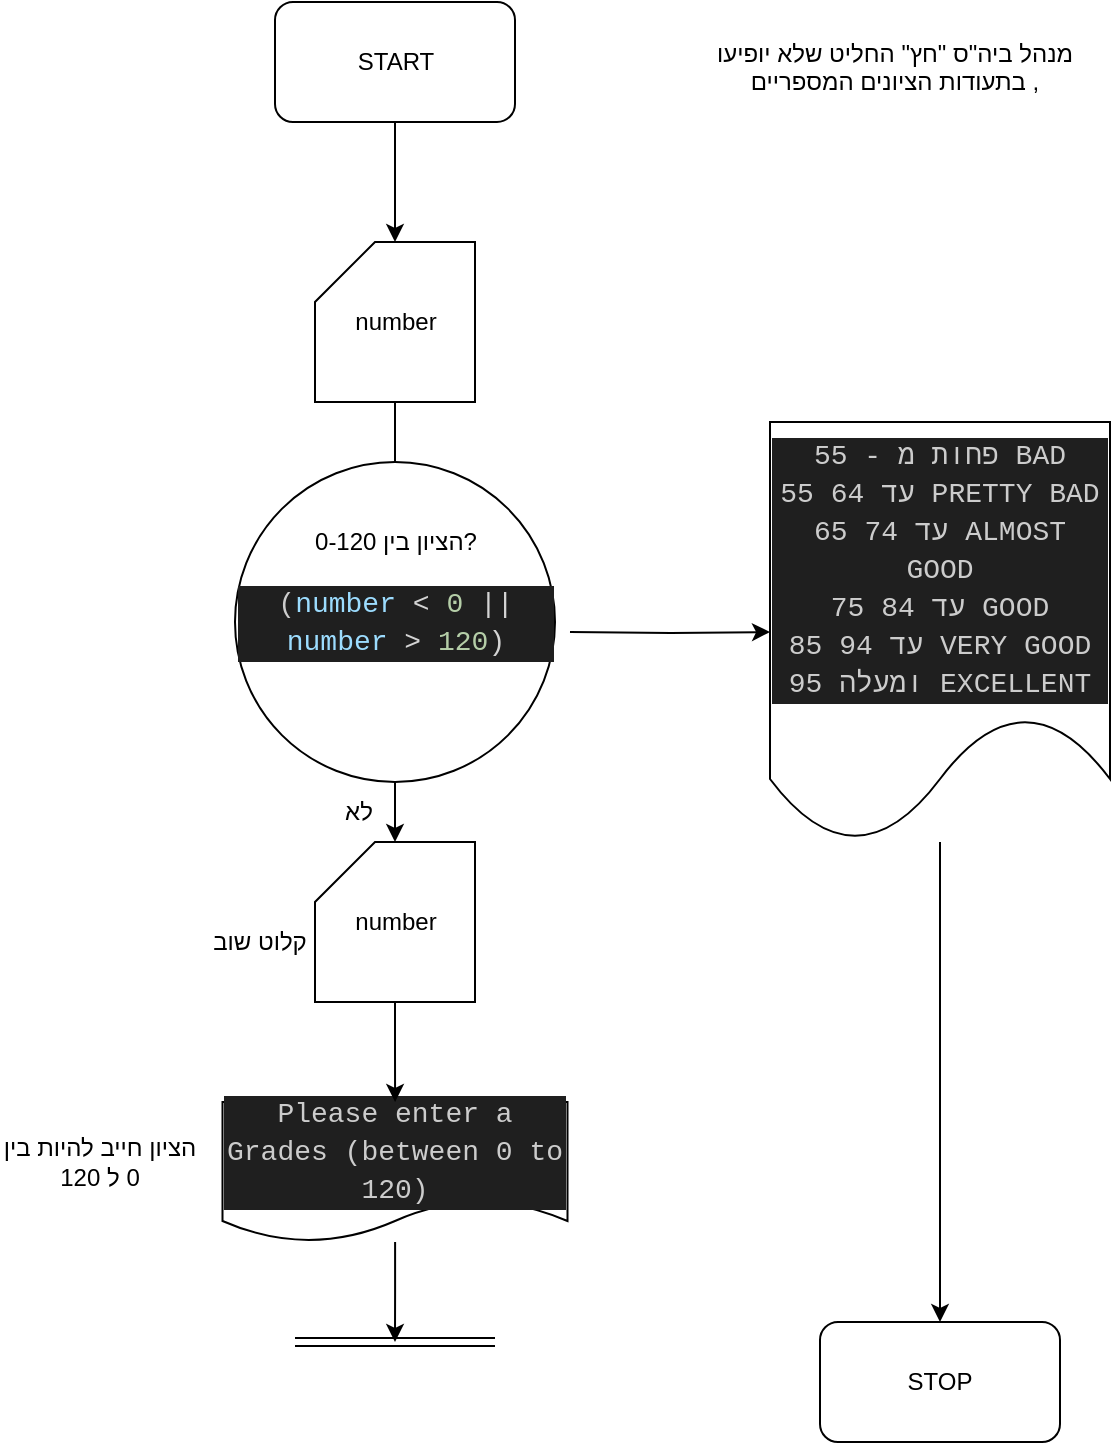 <mxfile version="21.6.5" type="device">
  <diagram name="Page-1" id="BWHNkNiEs-IkO5fIKNXb">
    <mxGraphModel dx="1290" dy="605" grid="1" gridSize="10" guides="1" tooltips="1" connect="1" arrows="1" fold="1" page="1" pageScale="1" pageWidth="850" pageHeight="1100" math="0" shadow="0">
      <root>
        <mxCell id="0" />
        <mxCell id="1" parent="0" />
        <mxCell id="UckIdEW40wDfMgWGuQWz-9" value="" style="edgeStyle=orthogonalEdgeStyle;rounded=0;orthogonalLoop=1;jettySize=auto;html=1;" edge="1" parent="1" source="5qmP-6OTH-ESlq7DOyJe-1" target="NqOy1r5sEnn0rG29aLDs-30">
          <mxGeometry relative="1" as="geometry" />
        </mxCell>
        <mxCell id="5qmP-6OTH-ESlq7DOyJe-1" value="START" style="rounded=1;whiteSpace=wrap;html=1;" parent="1" vertex="1">
          <mxGeometry x="247.5" y="40" width="120" height="60" as="geometry" />
        </mxCell>
        <mxCell id="5qmP-6OTH-ESlq7DOyJe-2" value="STOP" style="rounded=1;whiteSpace=wrap;html=1;" parent="1" vertex="1">
          <mxGeometry x="520" y="700" width="120" height="60" as="geometry" />
        </mxCell>
        <mxCell id="5qmP-6OTH-ESlq7DOyJe-3" value="&lt;div&gt;מנהל ביה&quot;ס &quot;חץ&quot; החליט שלא יופיעו בתעודות הציונים המספריים ,&lt;/div&gt;&lt;div&gt;&lt;br&gt;&lt;/div&gt;" style="text;html=1;strokeColor=none;fillColor=none;align=center;verticalAlign=middle;whiteSpace=wrap;rounded=0;" parent="1" vertex="1">
          <mxGeometry x="450" y="50" width="215" height="60" as="geometry" />
        </mxCell>
        <mxCell id="5qmP-6OTH-ESlq7DOyJe-23" style="edgeStyle=orthogonalEdgeStyle;rounded=0;orthogonalLoop=1;jettySize=auto;html=1;" parent="1" source="5qmP-6OTH-ESlq7DOyJe-22" target="5qmP-6OTH-ESlq7DOyJe-2" edge="1">
          <mxGeometry relative="1" as="geometry" />
        </mxCell>
        <mxCell id="5qmP-6OTH-ESlq7DOyJe-22" value="&lt;div style=&quot;color: rgb(204, 204, 204); background-color: rgb(31, 31, 31); font-family: Consolas, &amp;quot;Courier New&amp;quot;, monospace; font-size: 14px; line-height: 19px;&quot;&gt;&lt;div style=&quot;line-height: 19px;&quot;&gt;&lt;div style=&quot;line-height: 19px;&quot;&gt;&lt;div style=&quot;line-height: 19px;&quot;&gt;&lt;div style=&quot;line-height: 19px;&quot;&gt;פחות מ - 55 BAD&lt;/div&gt;&lt;div style=&quot;line-height: 19px;&quot;&gt;55 עד 64 PRETTY BAD&lt;/div&gt;&lt;div style=&quot;line-height: 19px;&quot;&gt;65 עד 74 ALMOST GOOD&lt;/div&gt;&lt;div style=&quot;line-height: 19px;&quot;&gt;75 עד 84 GOOD&lt;/div&gt;&lt;div style=&quot;line-height: 19px;&quot;&gt;85 עד 94 VERY GOOD&lt;/div&gt;&lt;div style=&quot;line-height: 19px;&quot;&gt;95 ומעלה EXCELLENT&lt;/div&gt;&lt;/div&gt;&lt;/div&gt;&lt;/div&gt;&lt;/div&gt;" style="shape=document;whiteSpace=wrap;html=1;boundedLbl=1;" parent="1" vertex="1">
          <mxGeometry x="495" y="250" width="170" height="210" as="geometry" />
        </mxCell>
        <mxCell id="UckIdEW40wDfMgWGuQWz-8" value="" style="edgeStyle=orthogonalEdgeStyle;rounded=0;orthogonalLoop=1;jettySize=auto;html=1;" edge="1" parent="1" source="NqOy1r5sEnn0rG29aLDs-30">
          <mxGeometry relative="1" as="geometry">
            <mxPoint x="307.5" y="280" as="targetPoint" />
          </mxGeometry>
        </mxCell>
        <mxCell id="NqOy1r5sEnn0rG29aLDs-30" value="number" style="shape=card;whiteSpace=wrap;html=1;" parent="1" vertex="1">
          <mxGeometry x="267.5" y="160" width="80" height="80" as="geometry" />
        </mxCell>
        <mxCell id="UckIdEW40wDfMgWGuQWz-16" value="" style="edgeStyle=orthogonalEdgeStyle;rounded=0;orthogonalLoop=1;jettySize=auto;html=1;" edge="1" parent="1" source="NqOy1r5sEnn0rG29aLDs-31">
          <mxGeometry relative="1" as="geometry">
            <mxPoint x="307.5" y="710" as="targetPoint" />
          </mxGeometry>
        </mxCell>
        <mxCell id="NqOy1r5sEnn0rG29aLDs-31" value="&lt;div style=&quot;color: rgb(204, 204, 204); background-color: rgb(31, 31, 31); font-family: Consolas, &amp;quot;Courier New&amp;quot;, monospace; font-size: 14px; line-height: 19px;&quot;&gt;&lt;div style=&quot;line-height: 19px;&quot;&gt;Please enter a Grades (between 0 to 120)&lt;/div&gt;&lt;/div&gt;" style="shape=document;whiteSpace=wrap;html=1;boundedLbl=1;" parent="1" vertex="1">
          <mxGeometry x="221.25" y="590" width="172.5" height="70" as="geometry" />
        </mxCell>
        <mxCell id="UckIdEW40wDfMgWGuQWz-3" value="" style="edgeStyle=orthogonalEdgeStyle;rounded=0;orthogonalLoop=1;jettySize=auto;html=1;" edge="1" parent="1" target="5qmP-6OTH-ESlq7DOyJe-22">
          <mxGeometry relative="1" as="geometry">
            <mxPoint x="395" y="355" as="sourcePoint" />
          </mxGeometry>
        </mxCell>
        <mxCell id="UckIdEW40wDfMgWGuQWz-12" value="" style="edgeStyle=orthogonalEdgeStyle;rounded=0;orthogonalLoop=1;jettySize=auto;html=1;" edge="1" parent="1" source="UckIdEW40wDfMgWGuQWz-10" target="UckIdEW40wDfMgWGuQWz-11">
          <mxGeometry relative="1" as="geometry" />
        </mxCell>
        <mxCell id="UckIdEW40wDfMgWGuQWz-10" value="&lt;div style=&quot;color: rgb(204, 204, 204); background-color: rgb(31, 31, 31); font-family: Consolas, &amp;quot;Courier New&amp;quot;, monospace; font-size: 14px; line-height: 19px;&quot;&gt;(&lt;span style=&quot;color: #9cdcfe;&quot;&gt;number&lt;/span&gt;&lt;span style=&quot;color: #d4d4d4;&quot;&gt; &amp;lt; &lt;/span&gt;&lt;span style=&quot;color: #b5cea8;&quot;&gt;0&lt;/span&gt;&lt;span style=&quot;color: #d4d4d4;&quot;&gt; || &lt;/span&gt;&lt;span style=&quot;color: #9cdcfe;&quot;&gt;number&lt;/span&gt;&lt;span style=&quot;color: #d4d4d4;&quot;&gt; &amp;gt; &lt;/span&gt;&lt;span style=&quot;color: #b5cea8;&quot;&gt;120&lt;/span&gt;&lt;span style=&quot;color: #d4d4d4;&quot;&gt;)&lt;/span&gt;&lt;/div&gt;" style="ellipse;whiteSpace=wrap;html=1;aspect=fixed;" vertex="1" parent="1">
          <mxGeometry x="227.5" y="270" width="160" height="160" as="geometry" />
        </mxCell>
        <mxCell id="UckIdEW40wDfMgWGuQWz-13" value="" style="edgeStyle=orthogonalEdgeStyle;rounded=0;orthogonalLoop=1;jettySize=auto;html=1;" edge="1" parent="1" source="UckIdEW40wDfMgWGuQWz-11" target="NqOy1r5sEnn0rG29aLDs-31">
          <mxGeometry relative="1" as="geometry" />
        </mxCell>
        <mxCell id="UckIdEW40wDfMgWGuQWz-11" value="number" style="shape=card;whiteSpace=wrap;html=1;" vertex="1" parent="1">
          <mxGeometry x="267.5" y="460" width="80" height="80" as="geometry" />
        </mxCell>
        <mxCell id="UckIdEW40wDfMgWGuQWz-14" value="" style="shape=link;html=1;rounded=0;" edge="1" parent="1">
          <mxGeometry width="100" relative="1" as="geometry">
            <mxPoint x="307.5" y="710" as="sourcePoint" />
            <mxPoint x="357.5" y="710" as="targetPoint" />
          </mxGeometry>
        </mxCell>
        <mxCell id="UckIdEW40wDfMgWGuQWz-17" value="" style="shape=link;html=1;rounded=0;" edge="1" parent="1">
          <mxGeometry width="100" relative="1" as="geometry">
            <mxPoint x="257.5" y="710" as="sourcePoint" />
            <mxPoint x="307.5" y="710" as="targetPoint" />
          </mxGeometry>
        </mxCell>
        <mxCell id="UckIdEW40wDfMgWGuQWz-18" value="הציון בין 0-120?" style="text;html=1;strokeColor=none;fillColor=none;align=center;verticalAlign=middle;whiteSpace=wrap;rounded=0;" vertex="1" parent="1">
          <mxGeometry x="257.5" y="290" width="100" height="40" as="geometry" />
        </mxCell>
        <mxCell id="UckIdEW40wDfMgWGuQWz-19" value="קלוט שוב" style="text;html=1;strokeColor=none;fillColor=none;align=center;verticalAlign=middle;whiteSpace=wrap;rounded=0;" vertex="1" parent="1">
          <mxGeometry x="190" y="490" width="100" height="40" as="geometry" />
        </mxCell>
        <mxCell id="UckIdEW40wDfMgWGuQWz-20" value="לא" style="text;html=1;strokeColor=none;fillColor=none;align=center;verticalAlign=middle;whiteSpace=wrap;rounded=0;" vertex="1" parent="1">
          <mxGeometry x="267.5" y="430" width="42.5" height="30" as="geometry" />
        </mxCell>
        <mxCell id="UckIdEW40wDfMgWGuQWz-21" value="הציון חייב להיות בין 0 ל 120" style="text;html=1;strokeColor=none;fillColor=none;align=center;verticalAlign=middle;whiteSpace=wrap;rounded=0;" vertex="1" parent="1">
          <mxGeometry x="110" y="600" width="100" height="40" as="geometry" />
        </mxCell>
      </root>
    </mxGraphModel>
  </diagram>
</mxfile>
